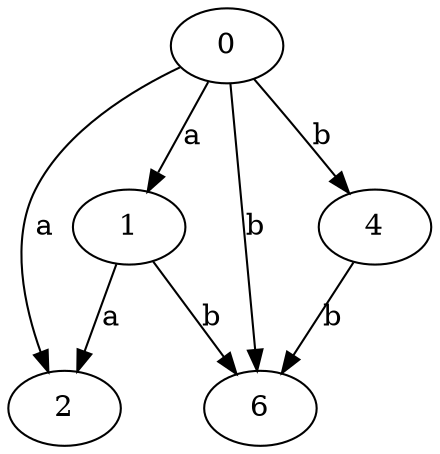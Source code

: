 strict digraph  {
1;
2;
0;
4;
6;
1 -> 2  [label=a];
1 -> 6  [label=b];
0 -> 1  [label=a];
0 -> 2  [label=a];
0 -> 4  [label=b];
0 -> 6  [label=b];
4 -> 6  [label=b];
}
